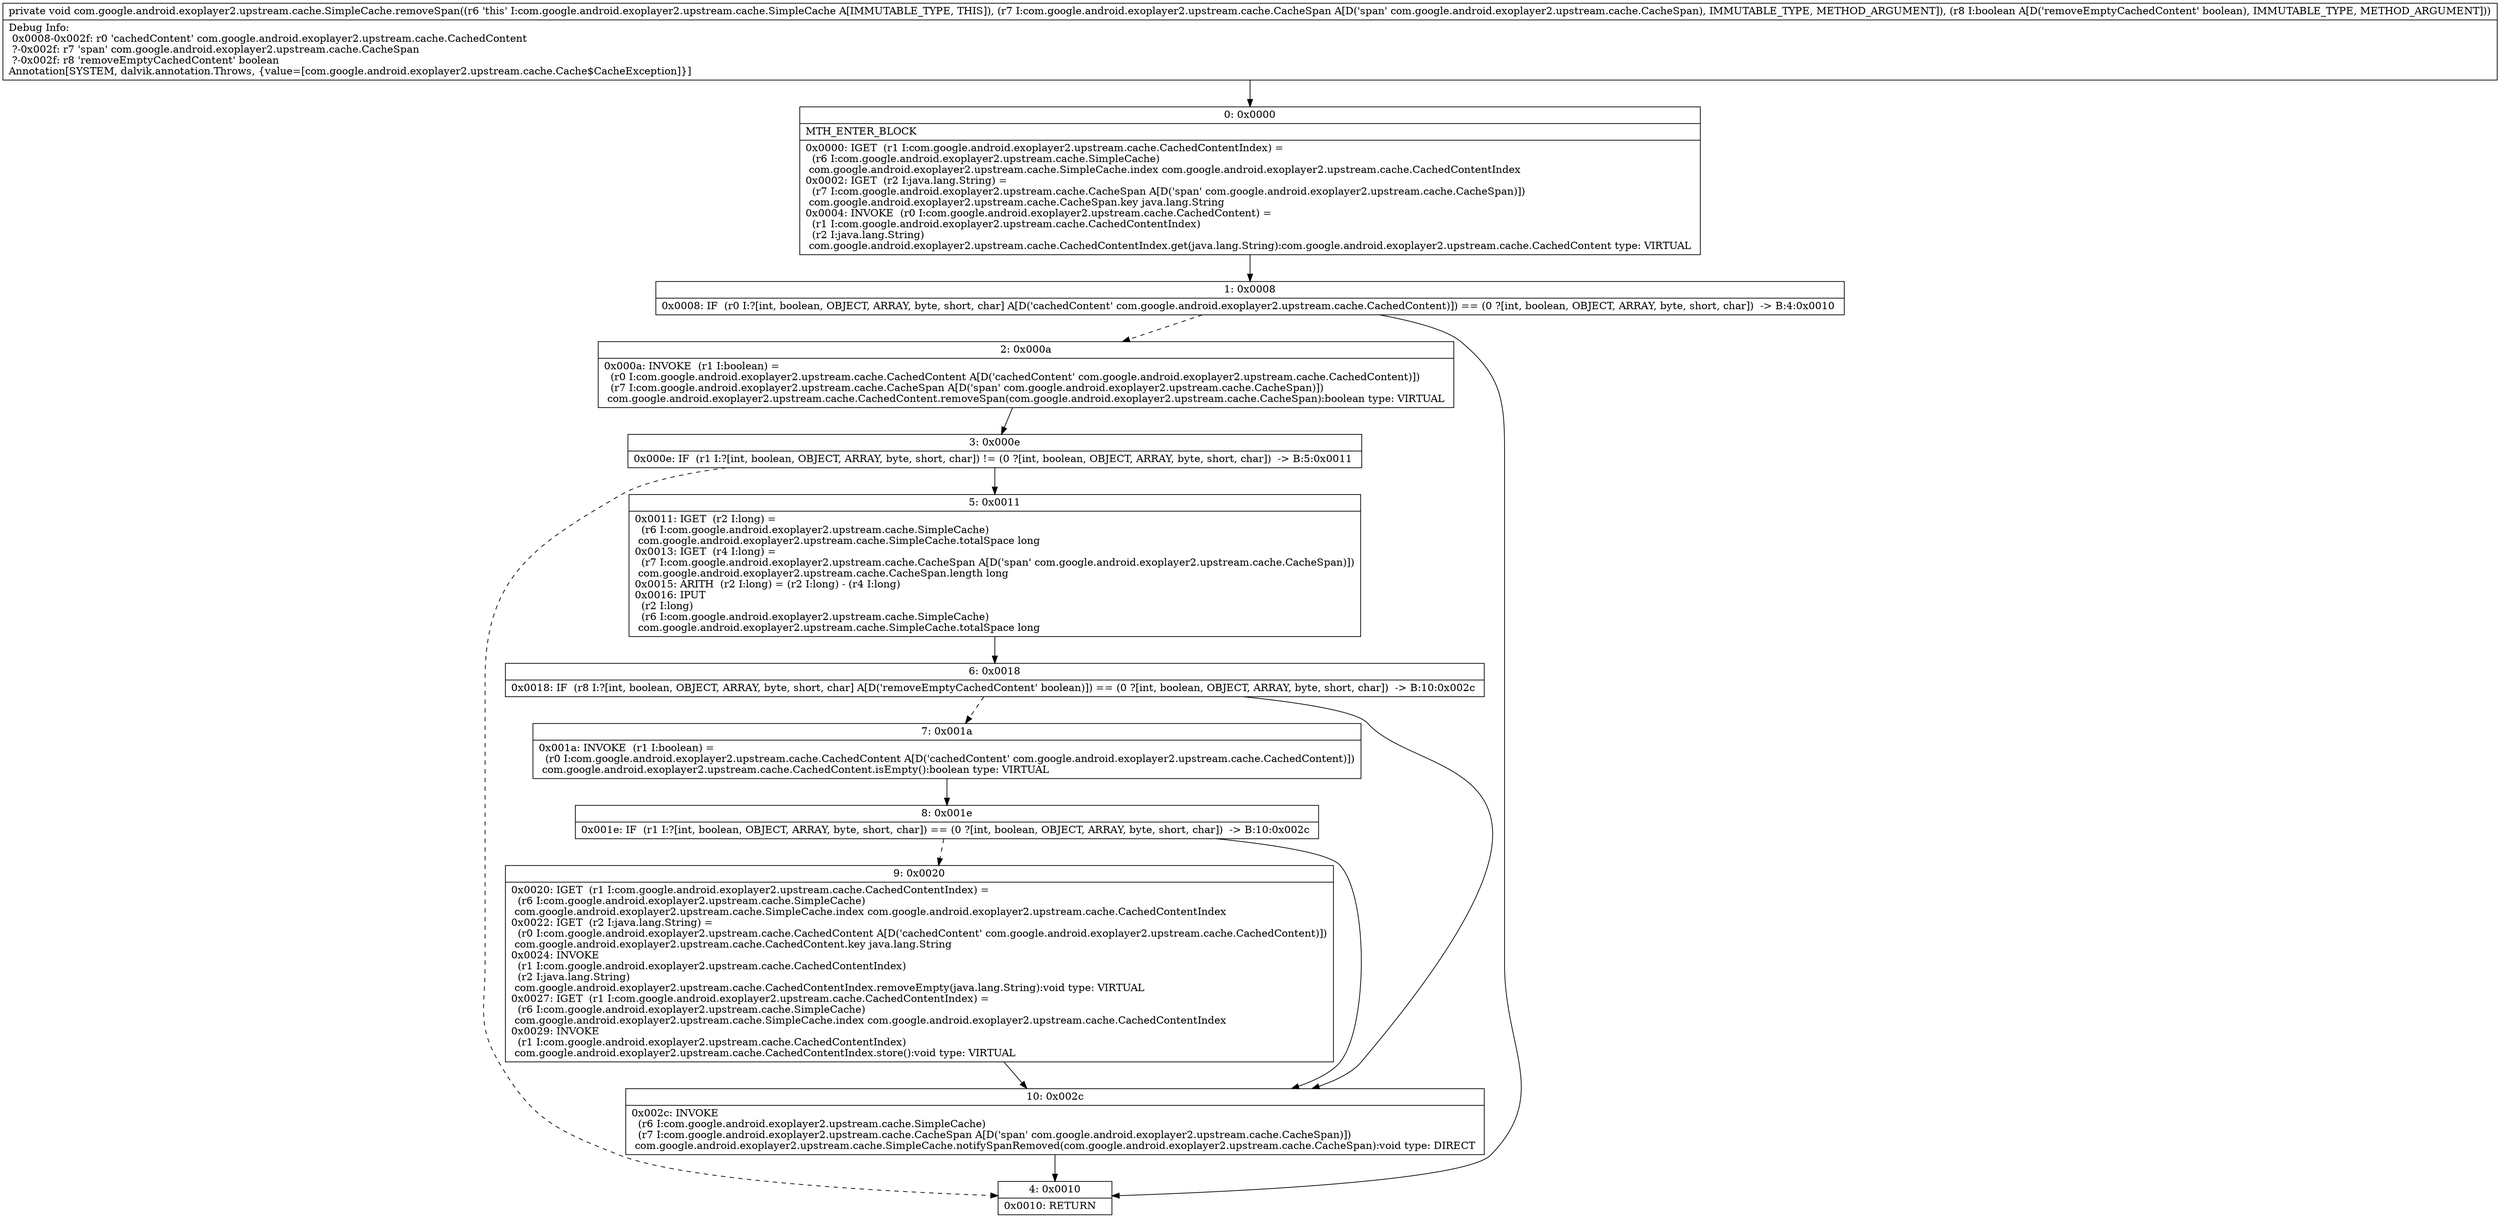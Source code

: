 digraph "CFG forcom.google.android.exoplayer2.upstream.cache.SimpleCache.removeSpan(Lcom\/google\/android\/exoplayer2\/upstream\/cache\/CacheSpan;Z)V" {
Node_0 [shape=record,label="{0\:\ 0x0000|MTH_ENTER_BLOCK\l|0x0000: IGET  (r1 I:com.google.android.exoplayer2.upstream.cache.CachedContentIndex) = \l  (r6 I:com.google.android.exoplayer2.upstream.cache.SimpleCache)\l com.google.android.exoplayer2.upstream.cache.SimpleCache.index com.google.android.exoplayer2.upstream.cache.CachedContentIndex \l0x0002: IGET  (r2 I:java.lang.String) = \l  (r7 I:com.google.android.exoplayer2.upstream.cache.CacheSpan A[D('span' com.google.android.exoplayer2.upstream.cache.CacheSpan)])\l com.google.android.exoplayer2.upstream.cache.CacheSpan.key java.lang.String \l0x0004: INVOKE  (r0 I:com.google.android.exoplayer2.upstream.cache.CachedContent) = \l  (r1 I:com.google.android.exoplayer2.upstream.cache.CachedContentIndex)\l  (r2 I:java.lang.String)\l com.google.android.exoplayer2.upstream.cache.CachedContentIndex.get(java.lang.String):com.google.android.exoplayer2.upstream.cache.CachedContent type: VIRTUAL \l}"];
Node_1 [shape=record,label="{1\:\ 0x0008|0x0008: IF  (r0 I:?[int, boolean, OBJECT, ARRAY, byte, short, char] A[D('cachedContent' com.google.android.exoplayer2.upstream.cache.CachedContent)]) == (0 ?[int, boolean, OBJECT, ARRAY, byte, short, char])  \-\> B:4:0x0010 \l}"];
Node_2 [shape=record,label="{2\:\ 0x000a|0x000a: INVOKE  (r1 I:boolean) = \l  (r0 I:com.google.android.exoplayer2.upstream.cache.CachedContent A[D('cachedContent' com.google.android.exoplayer2.upstream.cache.CachedContent)])\l  (r7 I:com.google.android.exoplayer2.upstream.cache.CacheSpan A[D('span' com.google.android.exoplayer2.upstream.cache.CacheSpan)])\l com.google.android.exoplayer2.upstream.cache.CachedContent.removeSpan(com.google.android.exoplayer2.upstream.cache.CacheSpan):boolean type: VIRTUAL \l}"];
Node_3 [shape=record,label="{3\:\ 0x000e|0x000e: IF  (r1 I:?[int, boolean, OBJECT, ARRAY, byte, short, char]) != (0 ?[int, boolean, OBJECT, ARRAY, byte, short, char])  \-\> B:5:0x0011 \l}"];
Node_4 [shape=record,label="{4\:\ 0x0010|0x0010: RETURN   \l}"];
Node_5 [shape=record,label="{5\:\ 0x0011|0x0011: IGET  (r2 I:long) = \l  (r6 I:com.google.android.exoplayer2.upstream.cache.SimpleCache)\l com.google.android.exoplayer2.upstream.cache.SimpleCache.totalSpace long \l0x0013: IGET  (r4 I:long) = \l  (r7 I:com.google.android.exoplayer2.upstream.cache.CacheSpan A[D('span' com.google.android.exoplayer2.upstream.cache.CacheSpan)])\l com.google.android.exoplayer2.upstream.cache.CacheSpan.length long \l0x0015: ARITH  (r2 I:long) = (r2 I:long) \- (r4 I:long) \l0x0016: IPUT  \l  (r2 I:long)\l  (r6 I:com.google.android.exoplayer2.upstream.cache.SimpleCache)\l com.google.android.exoplayer2.upstream.cache.SimpleCache.totalSpace long \l}"];
Node_6 [shape=record,label="{6\:\ 0x0018|0x0018: IF  (r8 I:?[int, boolean, OBJECT, ARRAY, byte, short, char] A[D('removeEmptyCachedContent' boolean)]) == (0 ?[int, boolean, OBJECT, ARRAY, byte, short, char])  \-\> B:10:0x002c \l}"];
Node_7 [shape=record,label="{7\:\ 0x001a|0x001a: INVOKE  (r1 I:boolean) = \l  (r0 I:com.google.android.exoplayer2.upstream.cache.CachedContent A[D('cachedContent' com.google.android.exoplayer2.upstream.cache.CachedContent)])\l com.google.android.exoplayer2.upstream.cache.CachedContent.isEmpty():boolean type: VIRTUAL \l}"];
Node_8 [shape=record,label="{8\:\ 0x001e|0x001e: IF  (r1 I:?[int, boolean, OBJECT, ARRAY, byte, short, char]) == (0 ?[int, boolean, OBJECT, ARRAY, byte, short, char])  \-\> B:10:0x002c \l}"];
Node_9 [shape=record,label="{9\:\ 0x0020|0x0020: IGET  (r1 I:com.google.android.exoplayer2.upstream.cache.CachedContentIndex) = \l  (r6 I:com.google.android.exoplayer2.upstream.cache.SimpleCache)\l com.google.android.exoplayer2.upstream.cache.SimpleCache.index com.google.android.exoplayer2.upstream.cache.CachedContentIndex \l0x0022: IGET  (r2 I:java.lang.String) = \l  (r0 I:com.google.android.exoplayer2.upstream.cache.CachedContent A[D('cachedContent' com.google.android.exoplayer2.upstream.cache.CachedContent)])\l com.google.android.exoplayer2.upstream.cache.CachedContent.key java.lang.String \l0x0024: INVOKE  \l  (r1 I:com.google.android.exoplayer2.upstream.cache.CachedContentIndex)\l  (r2 I:java.lang.String)\l com.google.android.exoplayer2.upstream.cache.CachedContentIndex.removeEmpty(java.lang.String):void type: VIRTUAL \l0x0027: IGET  (r1 I:com.google.android.exoplayer2.upstream.cache.CachedContentIndex) = \l  (r6 I:com.google.android.exoplayer2.upstream.cache.SimpleCache)\l com.google.android.exoplayer2.upstream.cache.SimpleCache.index com.google.android.exoplayer2.upstream.cache.CachedContentIndex \l0x0029: INVOKE  \l  (r1 I:com.google.android.exoplayer2.upstream.cache.CachedContentIndex)\l com.google.android.exoplayer2.upstream.cache.CachedContentIndex.store():void type: VIRTUAL \l}"];
Node_10 [shape=record,label="{10\:\ 0x002c|0x002c: INVOKE  \l  (r6 I:com.google.android.exoplayer2.upstream.cache.SimpleCache)\l  (r7 I:com.google.android.exoplayer2.upstream.cache.CacheSpan A[D('span' com.google.android.exoplayer2.upstream.cache.CacheSpan)])\l com.google.android.exoplayer2.upstream.cache.SimpleCache.notifySpanRemoved(com.google.android.exoplayer2.upstream.cache.CacheSpan):void type: DIRECT \l}"];
MethodNode[shape=record,label="{private void com.google.android.exoplayer2.upstream.cache.SimpleCache.removeSpan((r6 'this' I:com.google.android.exoplayer2.upstream.cache.SimpleCache A[IMMUTABLE_TYPE, THIS]), (r7 I:com.google.android.exoplayer2.upstream.cache.CacheSpan A[D('span' com.google.android.exoplayer2.upstream.cache.CacheSpan), IMMUTABLE_TYPE, METHOD_ARGUMENT]), (r8 I:boolean A[D('removeEmptyCachedContent' boolean), IMMUTABLE_TYPE, METHOD_ARGUMENT]))  | Debug Info:\l  0x0008\-0x002f: r0 'cachedContent' com.google.android.exoplayer2.upstream.cache.CachedContent\l  ?\-0x002f: r7 'span' com.google.android.exoplayer2.upstream.cache.CacheSpan\l  ?\-0x002f: r8 'removeEmptyCachedContent' boolean\lAnnotation[SYSTEM, dalvik.annotation.Throws, \{value=[com.google.android.exoplayer2.upstream.cache.Cache$CacheException]\}]\l}"];
MethodNode -> Node_0;
Node_0 -> Node_1;
Node_1 -> Node_2[style=dashed];
Node_1 -> Node_4;
Node_2 -> Node_3;
Node_3 -> Node_4[style=dashed];
Node_3 -> Node_5;
Node_5 -> Node_6;
Node_6 -> Node_7[style=dashed];
Node_6 -> Node_10;
Node_7 -> Node_8;
Node_8 -> Node_9[style=dashed];
Node_8 -> Node_10;
Node_9 -> Node_10;
Node_10 -> Node_4;
}

